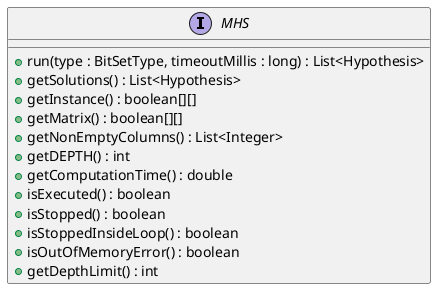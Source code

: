 @startuml

interface MHS {
    + run(type : BitSetType, timeoutMillis : long) : List<Hypothesis>
    + getSolutions() : List<Hypothesis>
    + getInstance() : boolean[][]
    + getMatrix() : boolean[][]
    + getNonEmptyColumns() : List<Integer>
    + getDEPTH() : int
    + getComputationTime() : double
    + isExecuted() : boolean
    + isStopped() : boolean
    + isStoppedInsideLoop() : boolean
    + isOutOfMemoryError() : boolean
    + getDepthLimit() : int
}

@enduml
